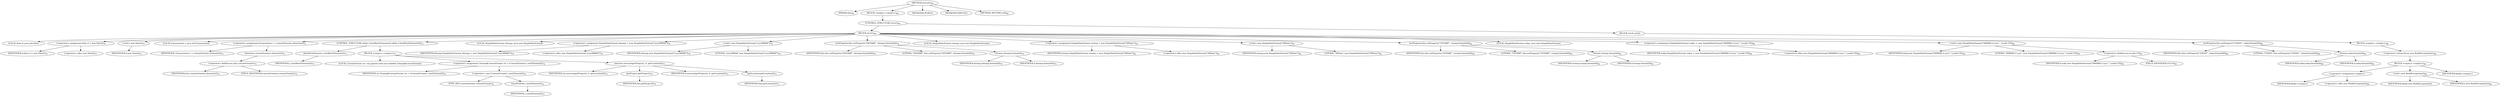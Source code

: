 digraph "execute" {  
"104" [label = <(METHOD,execute)<SUB>68</SUB>> ]
"10" [label = <(PARAM,this)<SUB>68</SUB>> ]
"105" [label = <(BLOCK,&lt;empty&gt;,&lt;empty&gt;)<SUB>68</SUB>> ]
"106" [label = <(CONTROL_STRUCTURE,try,try)<SUB>69</SUB>> ]
"107" [label = <(BLOCK,try,try)<SUB>69</SUB>> ]
"8" [label = <(LOCAL,Date d: java.util.Date)> ]
"108" [label = <(&lt;operator&gt;.assignment,Date d = new Date())<SUB>70</SUB>> ]
"109" [label = <(IDENTIFIER,d,Date d = new Date())<SUB>70</SUB>> ]
"110" [label = <(&lt;operator&gt;.alloc,new Date())<SUB>70</SUB>> ]
"111" [label = <(&lt;init&gt;,new Date())<SUB>70</SUB>> ]
"7" [label = <(IDENTIFIER,d,new Date())<SUB>70</SUB>> ]
"112" [label = <(LOCAL,Enumeration i: java.util.Enumeration)> ]
"113" [label = <(&lt;operator&gt;.assignment,Enumeration i = customFormats.elements())<SUB>72</SUB>> ]
"114" [label = <(IDENTIFIER,i,Enumeration i = customFormats.elements())<SUB>72</SUB>> ]
"115" [label = <(elements,customFormats.elements())<SUB>72</SUB>> ]
"116" [label = <(&lt;operator&gt;.fieldAccess,this.customFormats)<SUB>72</SUB>> ]
"117" [label = <(IDENTIFIER,this,customFormats.elements())<SUB>72</SUB>> ]
"118" [label = <(FIELD_IDENTIFIER,customFormats,customFormats)<SUB>72</SUB>> ]
"119" [label = <(CONTROL_STRUCTURE,while (i.hasMoreElements()),while (i.hasMoreElements()))<SUB>73</SUB>> ]
"120" [label = <(hasMoreElements,i.hasMoreElements())<SUB>73</SUB>> ]
"121" [label = <(IDENTIFIER,i,i.hasMoreElements())<SUB>73</SUB>> ]
"122" [label = <(BLOCK,&lt;empty&gt;,&lt;empty&gt;)<SUB>73</SUB>> ]
"123" [label = <(LOCAL,CustomFormat cts: org.apache.tools.ant.taskdefs.Tstamp$CustomFormat)> ]
"124" [label = <(&lt;operator&gt;.assignment,Tstamp$CustomFormat cts = (CustomFormat) i.nextElement())<SUB>74</SUB>> ]
"125" [label = <(IDENTIFIER,cts,Tstamp$CustomFormat cts = (CustomFormat) i.nextElement())<SUB>74</SUB>> ]
"126" [label = <(&lt;operator&gt;.cast,(CustomFormat) i.nextElement())<SUB>74</SUB>> ]
"127" [label = <(TYPE_REF,CustomFormat,CustomFormat)<SUB>74</SUB>> ]
"128" [label = <(nextElement,i.nextElement())<SUB>74</SUB>> ]
"129" [label = <(IDENTIFIER,i,i.nextElement())<SUB>74</SUB>> ]
"130" [label = <(execute,execute(getProject(), d, getLocation()))<SUB>75</SUB>> ]
"131" [label = <(IDENTIFIER,cts,execute(getProject(), d, getLocation()))<SUB>75</SUB>> ]
"132" [label = <(getProject,getProject())<SUB>75</SUB>> ]
"9" [label = <(IDENTIFIER,this,getProject())<SUB>75</SUB>> ]
"133" [label = <(IDENTIFIER,d,execute(getProject(), d, getLocation()))<SUB>75</SUB>> ]
"134" [label = <(getLocation,getLocation())<SUB>75</SUB>> ]
"11" [label = <(IDENTIFIER,this,getLocation())<SUB>75</SUB>> ]
"13" [label = <(LOCAL,SimpleDateFormat dstamp: java.text.SimpleDateFormat)> ]
"135" [label = <(&lt;operator&gt;.assignment,SimpleDateFormat dstamp = new SimpleDateFormat(&quot;yyyyMMdd&quot;))<SUB>78</SUB>> ]
"136" [label = <(IDENTIFIER,dstamp,SimpleDateFormat dstamp = new SimpleDateFormat(&quot;yyyyMMdd&quot;))<SUB>78</SUB>> ]
"137" [label = <(&lt;operator&gt;.alloc,new SimpleDateFormat(&quot;yyyyMMdd&quot;))<SUB>78</SUB>> ]
"138" [label = <(&lt;init&gt;,new SimpleDateFormat(&quot;yyyyMMdd&quot;))<SUB>78</SUB>> ]
"12" [label = <(IDENTIFIER,dstamp,new SimpleDateFormat(&quot;yyyyMMdd&quot;))<SUB>78</SUB>> ]
"139" [label = <(LITERAL,&quot;yyyyMMdd&quot;,new SimpleDateFormat(&quot;yyyyMMdd&quot;))<SUB>78</SUB>> ]
"140" [label = <(setProperty,this.setProperty(&quot;DSTAMP&quot;, dstamp.format(d)))<SUB>79</SUB>> ]
"14" [label = <(IDENTIFIER,this,this.setProperty(&quot;DSTAMP&quot;, dstamp.format(d)))<SUB>79</SUB>> ]
"141" [label = <(LITERAL,&quot;DSTAMP&quot;,this.setProperty(&quot;DSTAMP&quot;, dstamp.format(d)))<SUB>79</SUB>> ]
"142" [label = <(format,dstamp.format(d))<SUB>79</SUB>> ]
"143" [label = <(IDENTIFIER,dstamp,dstamp.format(d))<SUB>79</SUB>> ]
"144" [label = <(IDENTIFIER,d,dstamp.format(d))<SUB>79</SUB>> ]
"16" [label = <(LOCAL,SimpleDateFormat tstamp: java.text.SimpleDateFormat)> ]
"145" [label = <(&lt;operator&gt;.assignment,SimpleDateFormat tstamp = new SimpleDateFormat(&quot;HHmm&quot;))<SUB>81</SUB>> ]
"146" [label = <(IDENTIFIER,tstamp,SimpleDateFormat tstamp = new SimpleDateFormat(&quot;HHmm&quot;))<SUB>81</SUB>> ]
"147" [label = <(&lt;operator&gt;.alloc,new SimpleDateFormat(&quot;HHmm&quot;))<SUB>81</SUB>> ]
"148" [label = <(&lt;init&gt;,new SimpleDateFormat(&quot;HHmm&quot;))<SUB>81</SUB>> ]
"15" [label = <(IDENTIFIER,tstamp,new SimpleDateFormat(&quot;HHmm&quot;))<SUB>81</SUB>> ]
"149" [label = <(LITERAL,&quot;HHmm&quot;,new SimpleDateFormat(&quot;HHmm&quot;))<SUB>81</SUB>> ]
"150" [label = <(setProperty,this.setProperty(&quot;TSTAMP&quot;, tstamp.format(d)))<SUB>82</SUB>> ]
"17" [label = <(IDENTIFIER,this,this.setProperty(&quot;TSTAMP&quot;, tstamp.format(d)))<SUB>82</SUB>> ]
"151" [label = <(LITERAL,&quot;TSTAMP&quot;,this.setProperty(&quot;TSTAMP&quot;, tstamp.format(d)))<SUB>82</SUB>> ]
"152" [label = <(format,tstamp.format(d))<SUB>82</SUB>> ]
"153" [label = <(IDENTIFIER,tstamp,tstamp.format(d))<SUB>82</SUB>> ]
"154" [label = <(IDENTIFIER,d,tstamp.format(d))<SUB>82</SUB>> ]
"19" [label = <(LOCAL,SimpleDateFormat today: java.text.SimpleDateFormat)> ]
"155" [label = <(&lt;operator&gt;.assignment,SimpleDateFormat today = new SimpleDateFormat(&quot;MMMM d yyyy&quot;, Locale.US))<SUB>84</SUB>> ]
"156" [label = <(IDENTIFIER,today,SimpleDateFormat today = new SimpleDateFormat(&quot;MMMM d yyyy&quot;, Locale.US))<SUB>84</SUB>> ]
"157" [label = <(&lt;operator&gt;.alloc,new SimpleDateFormat(&quot;MMMM d yyyy&quot;, Locale.US))<SUB>85</SUB>> ]
"158" [label = <(&lt;init&gt;,new SimpleDateFormat(&quot;MMMM d yyyy&quot;, Locale.US))<SUB>85</SUB>> ]
"18" [label = <(IDENTIFIER,today,new SimpleDateFormat(&quot;MMMM d yyyy&quot;, Locale.US))<SUB>84</SUB>> ]
"159" [label = <(LITERAL,&quot;MMMM d yyyy&quot;,new SimpleDateFormat(&quot;MMMM d yyyy&quot;, Locale.US))<SUB>85</SUB>> ]
"160" [label = <(&lt;operator&gt;.fieldAccess,Locale.US)<SUB>85</SUB>> ]
"161" [label = <(IDENTIFIER,Locale,new SimpleDateFormat(&quot;MMMM d yyyy&quot;, Locale.US))<SUB>85</SUB>> ]
"162" [label = <(FIELD_IDENTIFIER,US,US)<SUB>85</SUB>> ]
"163" [label = <(setProperty,this.setProperty(&quot;TODAY&quot;, today.format(d)))<SUB>86</SUB>> ]
"20" [label = <(IDENTIFIER,this,this.setProperty(&quot;TODAY&quot;, today.format(d)))<SUB>86</SUB>> ]
"164" [label = <(LITERAL,&quot;TODAY&quot;,this.setProperty(&quot;TODAY&quot;, today.format(d)))<SUB>86</SUB>> ]
"165" [label = <(format,today.format(d))<SUB>86</SUB>> ]
"166" [label = <(IDENTIFIER,today,today.format(d))<SUB>86</SUB>> ]
"167" [label = <(IDENTIFIER,d,today.format(d))<SUB>86</SUB>> ]
"168" [label = <(BLOCK,catch,catch)> ]
"169" [label = <(BLOCK,&lt;empty&gt;,&lt;empty&gt;)<SUB>88</SUB>> ]
"170" [label = <(&lt;operator&gt;.throw,throw new BuildException(e);)<SUB>89</SUB>> ]
"171" [label = <(BLOCK,&lt;empty&gt;,&lt;empty&gt;)<SUB>89</SUB>> ]
"172" [label = <(&lt;operator&gt;.assignment,&lt;empty&gt;)> ]
"173" [label = <(IDENTIFIER,$obj5,&lt;empty&gt;)> ]
"174" [label = <(&lt;operator&gt;.alloc,new BuildException(e))<SUB>89</SUB>> ]
"175" [label = <(&lt;init&gt;,new BuildException(e))<SUB>89</SUB>> ]
"176" [label = <(IDENTIFIER,$obj5,new BuildException(e))> ]
"177" [label = <(IDENTIFIER,e,new BuildException(e))<SUB>89</SUB>> ]
"178" [label = <(IDENTIFIER,$obj5,&lt;empty&gt;)> ]
"179" [label = <(MODIFIER,PUBLIC)> ]
"180" [label = <(MODIFIER,VIRTUAL)> ]
"181" [label = <(METHOD_RETURN,void)<SUB>68</SUB>> ]
  "104" -> "10" 
  "104" -> "105" 
  "104" -> "179" 
  "104" -> "180" 
  "104" -> "181" 
  "105" -> "106" 
  "106" -> "107" 
  "106" -> "168" 
  "107" -> "8" 
  "107" -> "108" 
  "107" -> "111" 
  "107" -> "112" 
  "107" -> "113" 
  "107" -> "119" 
  "107" -> "13" 
  "107" -> "135" 
  "107" -> "138" 
  "107" -> "140" 
  "107" -> "16" 
  "107" -> "145" 
  "107" -> "148" 
  "107" -> "150" 
  "107" -> "19" 
  "107" -> "155" 
  "107" -> "158" 
  "107" -> "163" 
  "108" -> "109" 
  "108" -> "110" 
  "111" -> "7" 
  "113" -> "114" 
  "113" -> "115" 
  "115" -> "116" 
  "116" -> "117" 
  "116" -> "118" 
  "119" -> "120" 
  "119" -> "122" 
  "120" -> "121" 
  "122" -> "123" 
  "122" -> "124" 
  "122" -> "130" 
  "124" -> "125" 
  "124" -> "126" 
  "126" -> "127" 
  "126" -> "128" 
  "128" -> "129" 
  "130" -> "131" 
  "130" -> "132" 
  "130" -> "133" 
  "130" -> "134" 
  "132" -> "9" 
  "134" -> "11" 
  "135" -> "136" 
  "135" -> "137" 
  "138" -> "12" 
  "138" -> "139" 
  "140" -> "14" 
  "140" -> "141" 
  "140" -> "142" 
  "142" -> "143" 
  "142" -> "144" 
  "145" -> "146" 
  "145" -> "147" 
  "148" -> "15" 
  "148" -> "149" 
  "150" -> "17" 
  "150" -> "151" 
  "150" -> "152" 
  "152" -> "153" 
  "152" -> "154" 
  "155" -> "156" 
  "155" -> "157" 
  "158" -> "18" 
  "158" -> "159" 
  "158" -> "160" 
  "160" -> "161" 
  "160" -> "162" 
  "163" -> "20" 
  "163" -> "164" 
  "163" -> "165" 
  "165" -> "166" 
  "165" -> "167" 
  "168" -> "169" 
  "169" -> "170" 
  "170" -> "171" 
  "171" -> "172" 
  "171" -> "175" 
  "171" -> "178" 
  "172" -> "173" 
  "172" -> "174" 
  "175" -> "176" 
  "175" -> "177" 
}
